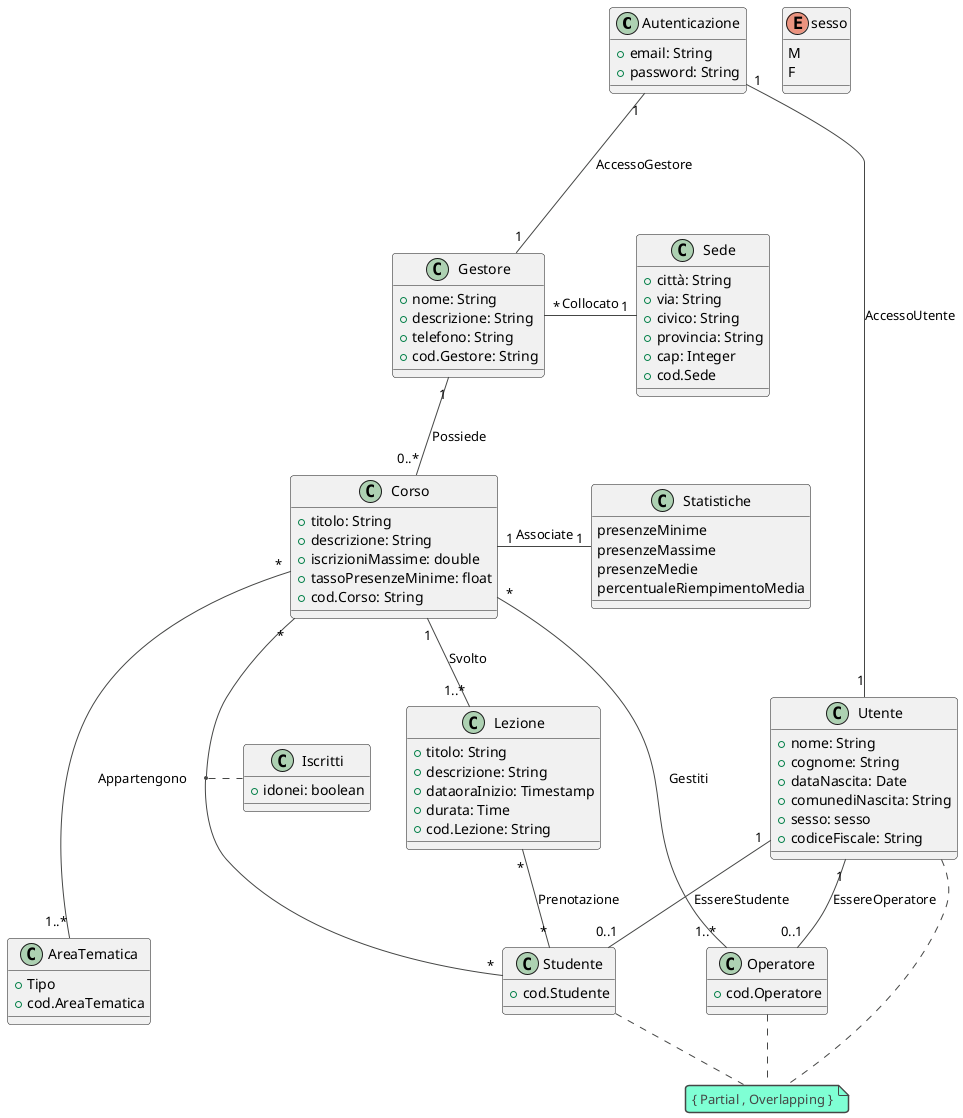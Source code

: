 @startuml
'https://plantuml.com/class-diagram
!theme vibrant
class Autenticazione {
  +email: String
  +password: String
}
Autenticazione "1" -- "1" Utente:AccessoUtente
Autenticazione "1" --- "1" Gestore:AccessoGestore
class Utente{
  +nome: String
  +cognome: String
  +dataNascita: Date
  +comunediNascita: String
  +sesso: sesso
  +codiceFiscale: String
}
note "{ Partial , Overlapping }" as N1
Utente ... N1
Operatore .. N1
Studente .. N1
class Sede {
  +città: String
  +via: String
  +civico: String
  +provincia: String
  +cap: Integer
  +cod.Sede
}
class Gestore {
  +nome: String
  +descrizione: String
  +telefono: String
  +cod.Gestore: String
}
Gestore "*" - "1" Sede:Collocato
class Operatore{
  +cod.Operatore
}
class Studente{
  +cod.Studente
}
enum sesso{
M
F
}
Utente "1" -- "0..1" Operatore:EssereOperatore
Utente "1" -- "0..1" Studente:EssereStudente
Gestore "1" -- "0..*" Corso:Possiede
Corso "*" -- "*" Studente
Corso "*" - "1..*" Operatore:Gestiti
class Corso{
  +titolo: String
  +descrizione: String
  +iscrizioniMassime: double
  +tassoPresenzeMinime: float
  +cod.Corso: String
}
class AreaTematica{
  +Tipo
  +cod.AreaTematica
}
Corso "*" --- "1..*" AreaTematica:Appartengono
class Lezione{
  +titolo: String
  +descrizione: String
  +dataoraInizio: Timestamp
  +durata: Time
  +cod.Lezione: String
}
Corso "1" -- "1..*" Lezione:Svolto
(Corso, Studente) .. Iscritti
Lezione "*" -- "*" Studente:Prenotazione
class Iscritti{
+idonei: boolean
}
class Statistiche{
  presenzeMinime
  presenzeMassime
  presenzeMedie
  percentualeRiempimentoMedia
}
Corso "1" - "1" Statistiche:Associate
@enduml